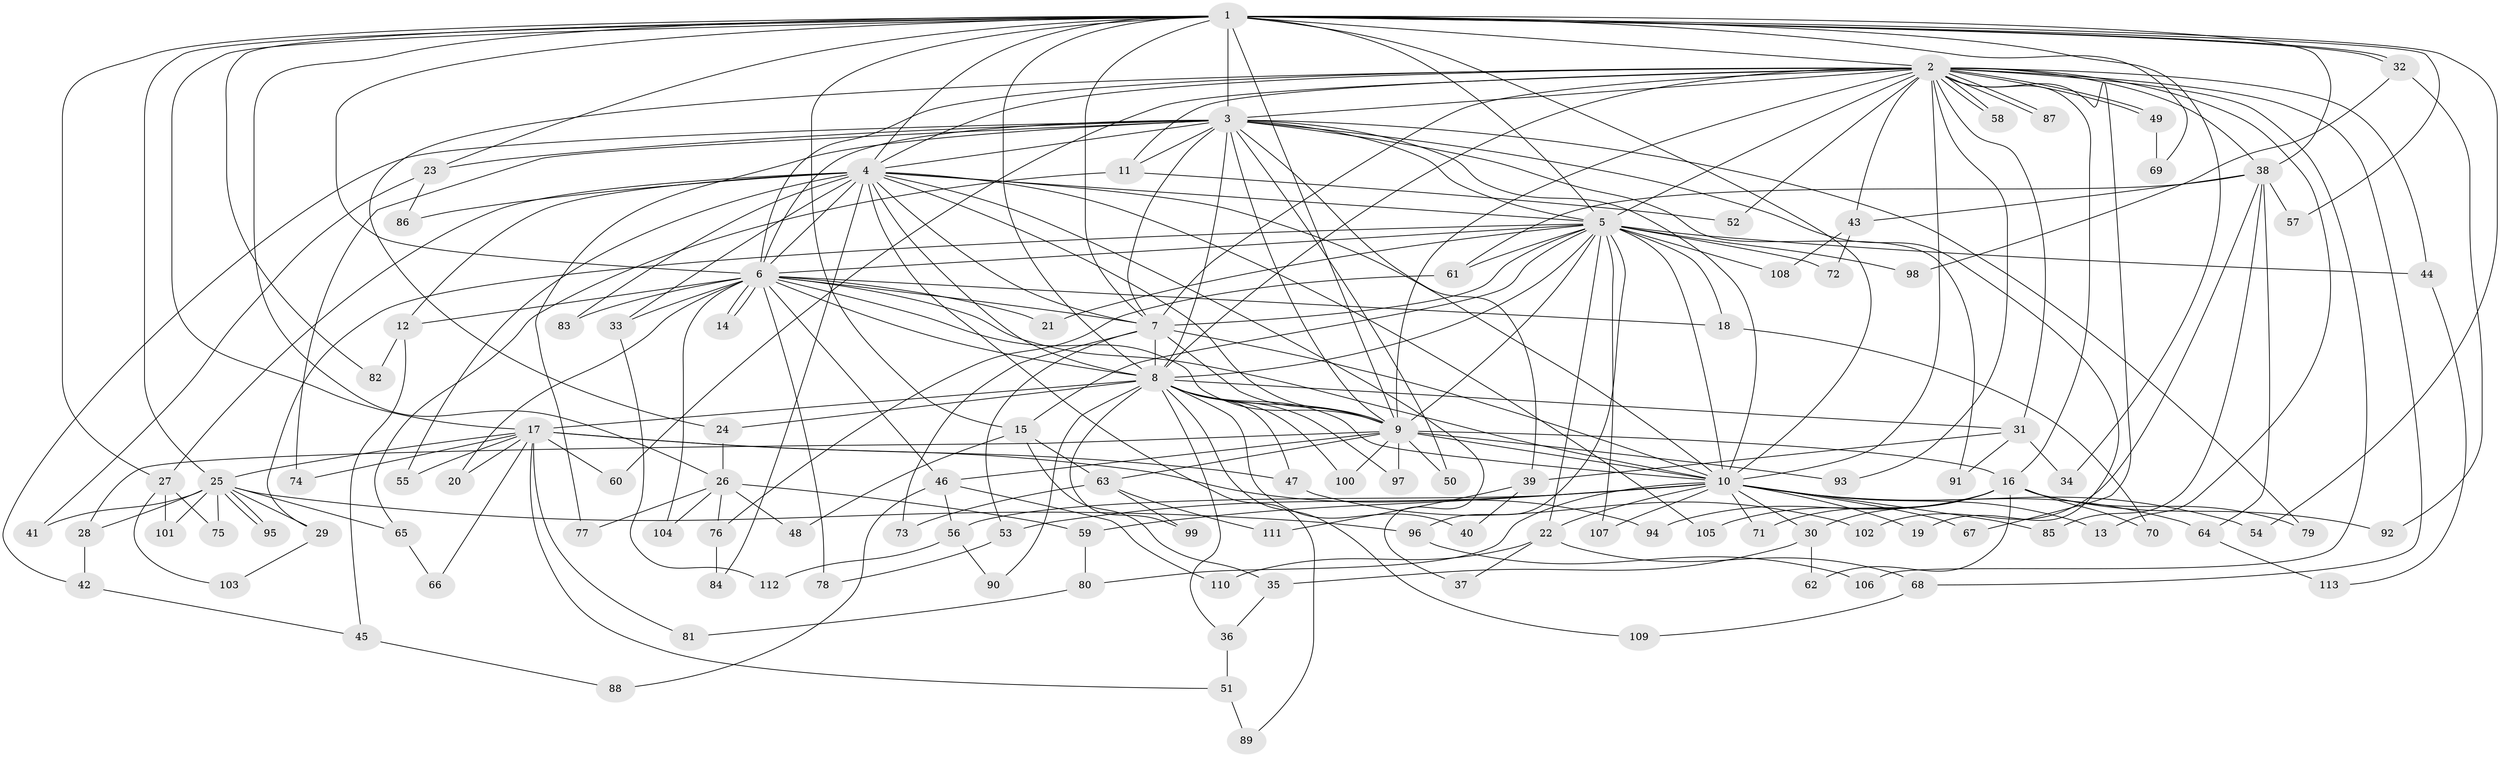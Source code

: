 // coarse degree distribution, {17: 0.0375, 15: 0.0125, 23: 0.0125, 3: 0.25, 5: 0.0625, 4: 0.1, 10: 0.025, 2: 0.3625, 16: 0.0125, 20: 0.0125, 1: 0.05, 12: 0.0125, 7: 0.0125, 8: 0.0125, 18: 0.0125, 19: 0.0125}
// Generated by graph-tools (version 1.1) at 2025/36/03/04/25 23:36:22]
// undirected, 113 vertices, 251 edges
graph export_dot {
  node [color=gray90,style=filled];
  1;
  2;
  3;
  4;
  5;
  6;
  7;
  8;
  9;
  10;
  11;
  12;
  13;
  14;
  15;
  16;
  17;
  18;
  19;
  20;
  21;
  22;
  23;
  24;
  25;
  26;
  27;
  28;
  29;
  30;
  31;
  32;
  33;
  34;
  35;
  36;
  37;
  38;
  39;
  40;
  41;
  42;
  43;
  44;
  45;
  46;
  47;
  48;
  49;
  50;
  51;
  52;
  53;
  54;
  55;
  56;
  57;
  58;
  59;
  60;
  61;
  62;
  63;
  64;
  65;
  66;
  67;
  68;
  69;
  70;
  71;
  72;
  73;
  74;
  75;
  76;
  77;
  78;
  79;
  80;
  81;
  82;
  83;
  84;
  85;
  86;
  87;
  88;
  89;
  90;
  91;
  92;
  93;
  94;
  95;
  96;
  97;
  98;
  99;
  100;
  101;
  102;
  103;
  104;
  105;
  106;
  107;
  108;
  109;
  110;
  111;
  112;
  113;
  1 -- 2;
  1 -- 3;
  1 -- 4;
  1 -- 5;
  1 -- 6;
  1 -- 7;
  1 -- 8;
  1 -- 9;
  1 -- 10;
  1 -- 15;
  1 -- 17;
  1 -- 23;
  1 -- 25;
  1 -- 26;
  1 -- 27;
  1 -- 32;
  1 -- 32;
  1 -- 34;
  1 -- 38;
  1 -- 54;
  1 -- 57;
  1 -- 69;
  1 -- 82;
  2 -- 3;
  2 -- 4;
  2 -- 5;
  2 -- 6;
  2 -- 7;
  2 -- 8;
  2 -- 9;
  2 -- 10;
  2 -- 11;
  2 -- 13;
  2 -- 16;
  2 -- 24;
  2 -- 31;
  2 -- 38;
  2 -- 43;
  2 -- 44;
  2 -- 49;
  2 -- 49;
  2 -- 52;
  2 -- 58;
  2 -- 58;
  2 -- 60;
  2 -- 67;
  2 -- 68;
  2 -- 87;
  2 -- 87;
  2 -- 93;
  2 -- 106;
  3 -- 4;
  3 -- 5;
  3 -- 6;
  3 -- 7;
  3 -- 8;
  3 -- 9;
  3 -- 10;
  3 -- 11;
  3 -- 19;
  3 -- 23;
  3 -- 39;
  3 -- 42;
  3 -- 50;
  3 -- 74;
  3 -- 77;
  3 -- 79;
  3 -- 91;
  4 -- 5;
  4 -- 6;
  4 -- 7;
  4 -- 8;
  4 -- 9;
  4 -- 10;
  4 -- 12;
  4 -- 27;
  4 -- 33;
  4 -- 37;
  4 -- 55;
  4 -- 83;
  4 -- 84;
  4 -- 86;
  4 -- 89;
  4 -- 105;
  5 -- 6;
  5 -- 7;
  5 -- 8;
  5 -- 9;
  5 -- 10;
  5 -- 15;
  5 -- 18;
  5 -- 21;
  5 -- 22;
  5 -- 29;
  5 -- 44;
  5 -- 61;
  5 -- 72;
  5 -- 96;
  5 -- 98;
  5 -- 107;
  5 -- 108;
  6 -- 7;
  6 -- 8;
  6 -- 9;
  6 -- 10;
  6 -- 12;
  6 -- 14;
  6 -- 14;
  6 -- 18;
  6 -- 20;
  6 -- 21;
  6 -- 33;
  6 -- 46;
  6 -- 78;
  6 -- 83;
  6 -- 104;
  7 -- 8;
  7 -- 9;
  7 -- 10;
  7 -- 53;
  7 -- 73;
  8 -- 9;
  8 -- 10;
  8 -- 17;
  8 -- 24;
  8 -- 31;
  8 -- 36;
  8 -- 40;
  8 -- 47;
  8 -- 90;
  8 -- 97;
  8 -- 99;
  8 -- 100;
  8 -- 109;
  9 -- 10;
  9 -- 16;
  9 -- 28;
  9 -- 46;
  9 -- 50;
  9 -- 63;
  9 -- 93;
  9 -- 97;
  9 -- 100;
  10 -- 13;
  10 -- 19;
  10 -- 22;
  10 -- 30;
  10 -- 53;
  10 -- 54;
  10 -- 56;
  10 -- 59;
  10 -- 64;
  10 -- 67;
  10 -- 71;
  10 -- 80;
  10 -- 85;
  10 -- 107;
  11 -- 52;
  11 -- 65;
  12 -- 45;
  12 -- 82;
  15 -- 35;
  15 -- 48;
  15 -- 63;
  16 -- 30;
  16 -- 62;
  16 -- 70;
  16 -- 71;
  16 -- 79;
  16 -- 92;
  16 -- 94;
  16 -- 105;
  17 -- 20;
  17 -- 25;
  17 -- 47;
  17 -- 51;
  17 -- 55;
  17 -- 60;
  17 -- 66;
  17 -- 74;
  17 -- 81;
  17 -- 94;
  18 -- 70;
  22 -- 37;
  22 -- 68;
  22 -- 110;
  23 -- 41;
  23 -- 86;
  24 -- 26;
  25 -- 28;
  25 -- 29;
  25 -- 41;
  25 -- 65;
  25 -- 75;
  25 -- 95;
  25 -- 95;
  25 -- 96;
  25 -- 101;
  26 -- 48;
  26 -- 59;
  26 -- 76;
  26 -- 77;
  26 -- 104;
  27 -- 75;
  27 -- 101;
  27 -- 103;
  28 -- 42;
  29 -- 103;
  30 -- 35;
  30 -- 62;
  31 -- 34;
  31 -- 39;
  31 -- 91;
  32 -- 92;
  32 -- 98;
  33 -- 112;
  35 -- 36;
  36 -- 51;
  38 -- 43;
  38 -- 57;
  38 -- 61;
  38 -- 64;
  38 -- 85;
  38 -- 102;
  39 -- 40;
  39 -- 111;
  42 -- 45;
  43 -- 72;
  43 -- 108;
  44 -- 113;
  45 -- 88;
  46 -- 56;
  46 -- 88;
  46 -- 110;
  47 -- 102;
  49 -- 69;
  51 -- 89;
  53 -- 78;
  56 -- 90;
  56 -- 112;
  59 -- 80;
  61 -- 76;
  63 -- 73;
  63 -- 99;
  63 -- 111;
  64 -- 113;
  65 -- 66;
  68 -- 109;
  76 -- 84;
  80 -- 81;
  96 -- 106;
}

